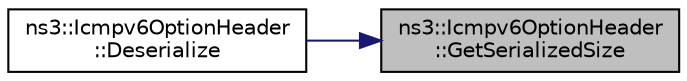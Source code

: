 digraph "ns3::Icmpv6OptionHeader::GetSerializedSize"
{
 // LATEX_PDF_SIZE
  edge [fontname="Helvetica",fontsize="10",labelfontname="Helvetica",labelfontsize="10"];
  node [fontname="Helvetica",fontsize="10",shape=record];
  rankdir="RL";
  Node1 [label="ns3::Icmpv6OptionHeader\l::GetSerializedSize",height=0.2,width=0.4,color="black", fillcolor="grey75", style="filled", fontcolor="black",tooltip="Get the serialized size."];
  Node1 -> Node2 [dir="back",color="midnightblue",fontsize="10",style="solid",fontname="Helvetica"];
  Node2 [label="ns3::Icmpv6OptionHeader\l::Deserialize",height=0.2,width=0.4,color="black", fillcolor="white", style="filled",URL="$classns3_1_1_icmpv6_option_header.html#adb7a895b79c9a492b9b626e1adc40384",tooltip="Deserialize the packet."];
}
